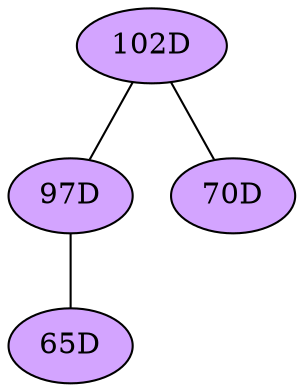 // The Round Table
graph {
	"102D" [fillcolor="#D3A4FF" style=radial]
	"97D" [fillcolor="#D3A4FF" style=radial]
	"102D" -- "97D" [penwidth=1]
	"102D" [fillcolor="#D3A4FF" style=radial]
	"70D" [fillcolor="#D3A4FF" style=radial]
	"102D" -- "70D" [penwidth=1]
	"97D" [fillcolor="#D3A4FF" style=radial]
	"65D" [fillcolor="#D3A4FF" style=radial]
	"97D" -- "65D" [penwidth=1]
}
